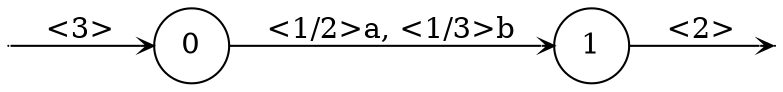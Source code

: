 digraph
{
  vcsn_context = "lal_char(abc), q"
  rankdir = LR
  edge [arrowhead = vee, arrowsize = .6]
  {
    node [shape = point, width = 0]
    I0
    F1
  }
  {
    node [shape = circle, style = rounded, width = 0.5]
    0
    1
  }
  I0 -> 0 [label = "<3>"]
  0 -> 1 [label = "<1/2>a, <1/3>b"]
  1 -> F1 [label = "<2>"]
}